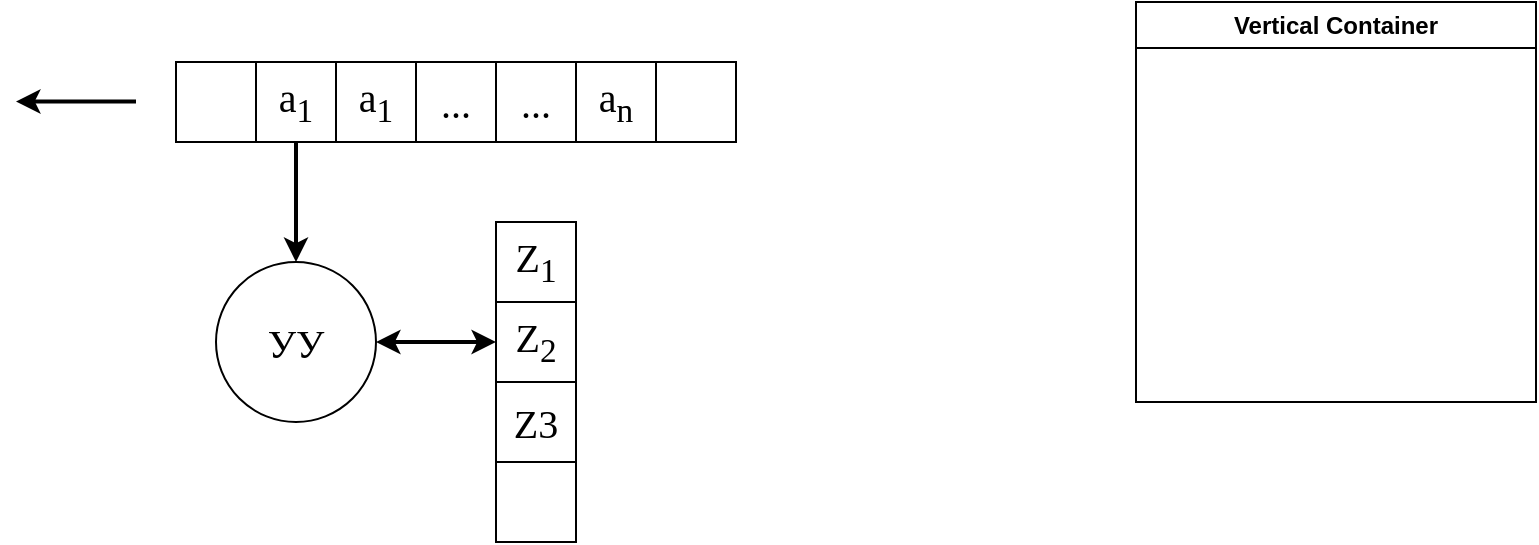 <mxfile version="25.0.1">
  <diagram name="Страница — 1" id="xASCXMZgHpDcZ1fN_beX">
    <mxGraphModel dx="1579" dy="861" grid="1" gridSize="10" guides="1" tooltips="1" connect="1" arrows="1" fold="1" page="1" pageScale="1" pageWidth="1169" pageHeight="827" math="0" shadow="0">
      <root>
        <mxCell id="0" />
        <mxCell id="1" parent="0" />
        <mxCell id="ZyFsSHEen-wVf22BLJ8R-1" value="" style="rounded=0;whiteSpace=wrap;html=1;fontSize=20;fontFamily=Times New Roman;" vertex="1" parent="1">
          <mxGeometry x="120" y="160" width="40" height="40" as="geometry" />
        </mxCell>
        <mxCell id="ZyFsSHEen-wVf22BLJ8R-9" value="" style="edgeStyle=orthogonalEdgeStyle;rounded=0;orthogonalLoop=1;jettySize=auto;html=1;strokeWidth=2;fontSize=20;fontFamily=Times New Roman;" edge="1" parent="1" source="ZyFsSHEen-wVf22BLJ8R-2" target="ZyFsSHEen-wVf22BLJ8R-8">
          <mxGeometry relative="1" as="geometry" />
        </mxCell>
        <mxCell id="ZyFsSHEen-wVf22BLJ8R-2" value="a&lt;sub&gt;1&lt;/sub&gt;" style="rounded=0;whiteSpace=wrap;html=1;fontSize=20;fontFamily=Times New Roman;" vertex="1" parent="1">
          <mxGeometry x="160" y="160" width="40" height="40" as="geometry" />
        </mxCell>
        <mxCell id="ZyFsSHEen-wVf22BLJ8R-3" value="a&lt;sub&gt;1&lt;/sub&gt;" style="rounded=0;whiteSpace=wrap;html=1;fontSize=20;fontFamily=Times New Roman;" vertex="1" parent="1">
          <mxGeometry x="200" y="160" width="40" height="40" as="geometry" />
        </mxCell>
        <mxCell id="ZyFsSHEen-wVf22BLJ8R-4" value="..." style="rounded=0;whiteSpace=wrap;html=1;fontSize=20;fontFamily=Times New Roman;" vertex="1" parent="1">
          <mxGeometry x="240" y="160" width="40" height="40" as="geometry" />
        </mxCell>
        <mxCell id="ZyFsSHEen-wVf22BLJ8R-5" value="..." style="rounded=0;whiteSpace=wrap;html=1;fontSize=20;fontFamily=Times New Roman;" vertex="1" parent="1">
          <mxGeometry x="280" y="160" width="40" height="40" as="geometry" />
        </mxCell>
        <mxCell id="ZyFsSHEen-wVf22BLJ8R-6" value="a&lt;sub&gt;n&lt;/sub&gt;" style="rounded=0;whiteSpace=wrap;html=1;fontSize=20;fontFamily=Times New Roman;" vertex="1" parent="1">
          <mxGeometry x="320" y="160" width="40" height="40" as="geometry" />
        </mxCell>
        <mxCell id="ZyFsSHEen-wVf22BLJ8R-7" value="" style="rounded=0;whiteSpace=wrap;html=1;fontSize=20;fontFamily=Times New Roman;" vertex="1" parent="1">
          <mxGeometry x="360" y="160" width="40" height="40" as="geometry" />
        </mxCell>
        <mxCell id="ZyFsSHEen-wVf22BLJ8R-8" value="УУ" style="ellipse;whiteSpace=wrap;html=1;aspect=fixed;fontSize=20;fontFamily=Times New Roman;" vertex="1" parent="1">
          <mxGeometry x="140" y="260" width="80" height="80" as="geometry" />
        </mxCell>
        <mxCell id="ZyFsSHEen-wVf22BLJ8R-10" value="Z&lt;sub&gt;1&lt;/sub&gt;" style="rounded=0;whiteSpace=wrap;html=1;fontSize=20;fontFamily=Times New Roman;" vertex="1" parent="1">
          <mxGeometry x="280" y="240" width="40" height="40" as="geometry" />
        </mxCell>
        <mxCell id="ZyFsSHEen-wVf22BLJ8R-11" value="Z&lt;sub&gt;2&lt;/sub&gt;" style="rounded=0;whiteSpace=wrap;html=1;fontSize=20;fontFamily=Times New Roman;" vertex="1" parent="1">
          <mxGeometry x="280" y="280" width="40" height="40" as="geometry" />
        </mxCell>
        <mxCell id="ZyFsSHEen-wVf22BLJ8R-12" value="Z&lt;span&gt;3&lt;/span&gt;" style="rounded=0;whiteSpace=wrap;html=1;fontSize=20;fontFamily=Times New Roman;" vertex="1" parent="1">
          <mxGeometry x="280" y="320" width="40" height="40" as="geometry" />
        </mxCell>
        <mxCell id="ZyFsSHEen-wVf22BLJ8R-13" value="" style="rounded=0;whiteSpace=wrap;html=1;fontSize=20;fontFamily=Times New Roman;" vertex="1" parent="1">
          <mxGeometry x="280" y="360" width="40" height="40" as="geometry" />
        </mxCell>
        <mxCell id="ZyFsSHEen-wVf22BLJ8R-15" value="" style="endArrow=classic;startArrow=classic;html=1;rounded=0;exitX=1;exitY=0.5;exitDx=0;exitDy=0;entryX=0;entryY=0.5;entryDx=0;entryDy=0;strokeWidth=2;fontSize=20;fontFamily=Times New Roman;" edge="1" parent="1" source="ZyFsSHEen-wVf22BLJ8R-8" target="ZyFsSHEen-wVf22BLJ8R-11">
          <mxGeometry width="50" height="50" relative="1" as="geometry">
            <mxPoint x="230" y="390" as="sourcePoint" />
            <mxPoint x="280" y="340" as="targetPoint" />
          </mxGeometry>
        </mxCell>
        <mxCell id="ZyFsSHEen-wVf22BLJ8R-16" value="" style="endArrow=classic;html=1;rounded=0;strokeWidth=2;fontSize=20;fontFamily=Times New Roman;" edge="1" parent="1">
          <mxGeometry width="50" height="50" relative="1" as="geometry">
            <mxPoint x="100" y="179.71" as="sourcePoint" />
            <mxPoint x="40" y="179.71" as="targetPoint" />
          </mxGeometry>
        </mxCell>
        <mxCell id="ZyFsSHEen-wVf22BLJ8R-17" value="Vertical Container" style="swimlane;whiteSpace=wrap;html=1;" vertex="1" parent="1">
          <mxGeometry x="600" y="130" width="200" height="200" as="geometry" />
        </mxCell>
      </root>
    </mxGraphModel>
  </diagram>
</mxfile>
